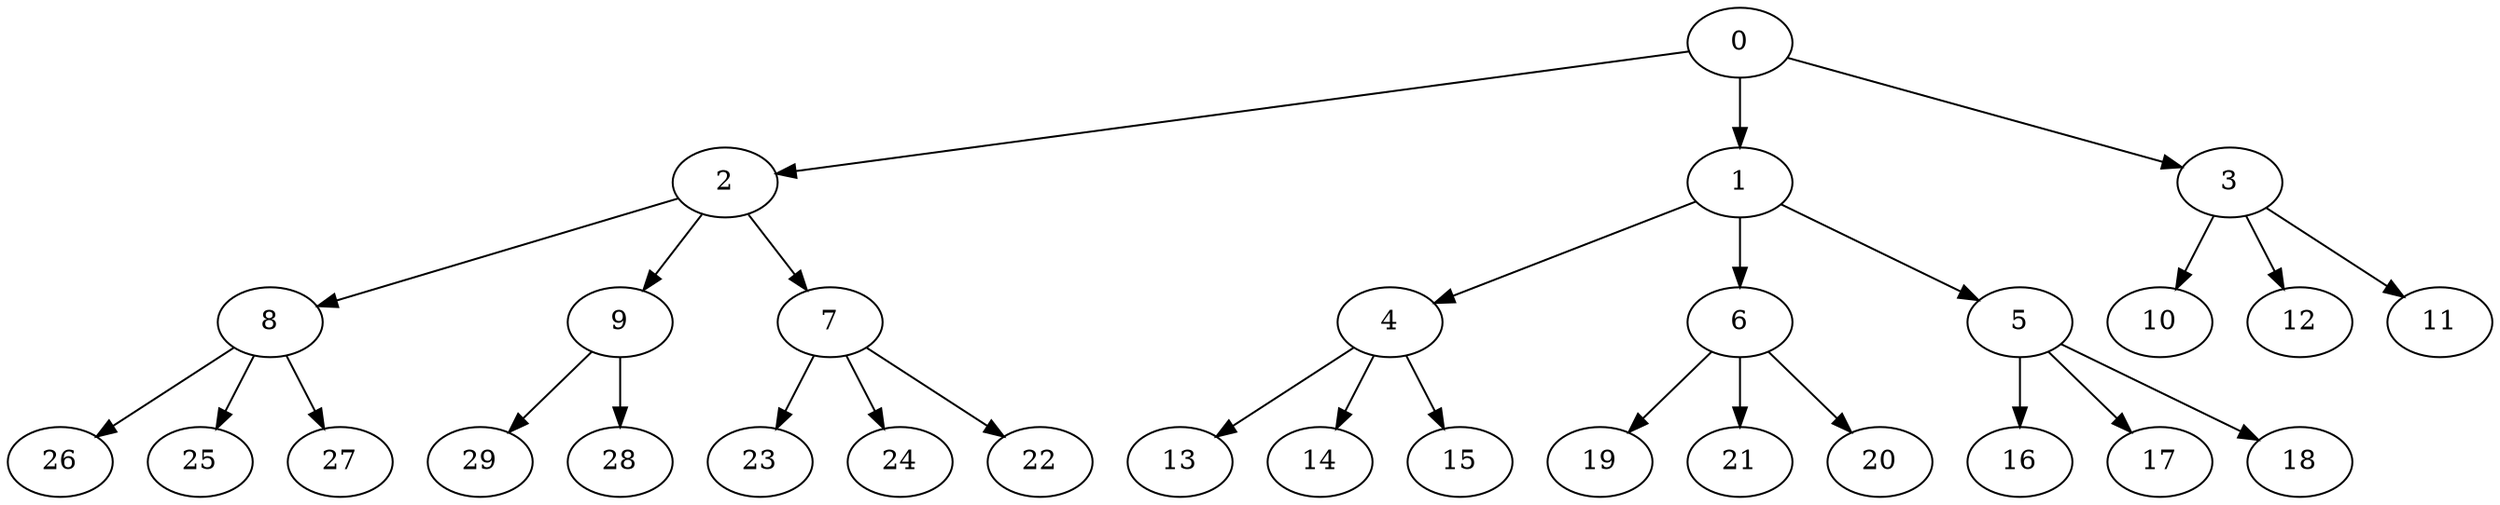 digraph "OutTree-Balanced-MaxBf-3_Nodes_30_CCR_0.99_WeightType_Random#1_Heterogeneous-4-2-strong" {
0 [Weight=7];
2 [Weight=8];
1 [Weight=8];
8 [Weight=10];
9 [Weight=6];
3 [Weight=9];
4 [Weight=7];
6 [Weight=7];
7 [Weight=4];
5 [Weight=2];
19 [Weight=10];
23 [Weight=9];
29 [Weight=9];
10 [Weight=8];
21 [Weight=7];
24 [Weight=7];
26 [Weight=7];
13 [Weight=6];
20 [Weight=6];
28 [Weight=6];
12 [Weight=5];
14 [Weight=5];
15 [Weight=5];
25 [Weight=5];
27 [Weight=5];
11 [Weight=4];
16 [Weight=4];
17 [Weight=3];
18 [Weight=3];
22 [Weight=3];
4 -> 13 [Weight=8];
5 -> 16 [Weight=10];
4 -> 15 [Weight=7];
8 -> 25 [Weight=5];
8 -> 26 [Weight=11];
1 -> 4 [Weight=12];
2 -> 7 [Weight=4];
3 -> 11 [Weight=7];
3 -> 12 [Weight=10];
0 -> 3 [Weight=4];
9 -> 28 [Weight=6];
1 -> 6 [Weight=5];
7 -> 23 [Weight=5];
0 -> 1 [Weight=7];
2 -> 9 [Weight=5];
6 -> 21 [Weight=2];
2 -> 8 [Weight=7];
3 -> 10 [Weight=6];
6 -> 19 [Weight=4];
6 -> 20 [Weight=6];
5 -> 18 [Weight=2];
9 -> 29 [Weight=12];
8 -> 27 [Weight=8];
5 -> 17 [Weight=4];
1 -> 5 [Weight=2];
0 -> 2 [Weight=5];
7 -> 24 [Weight=2];
4 -> 14 [Weight=6];
7 -> 22 [Weight=12];
}

